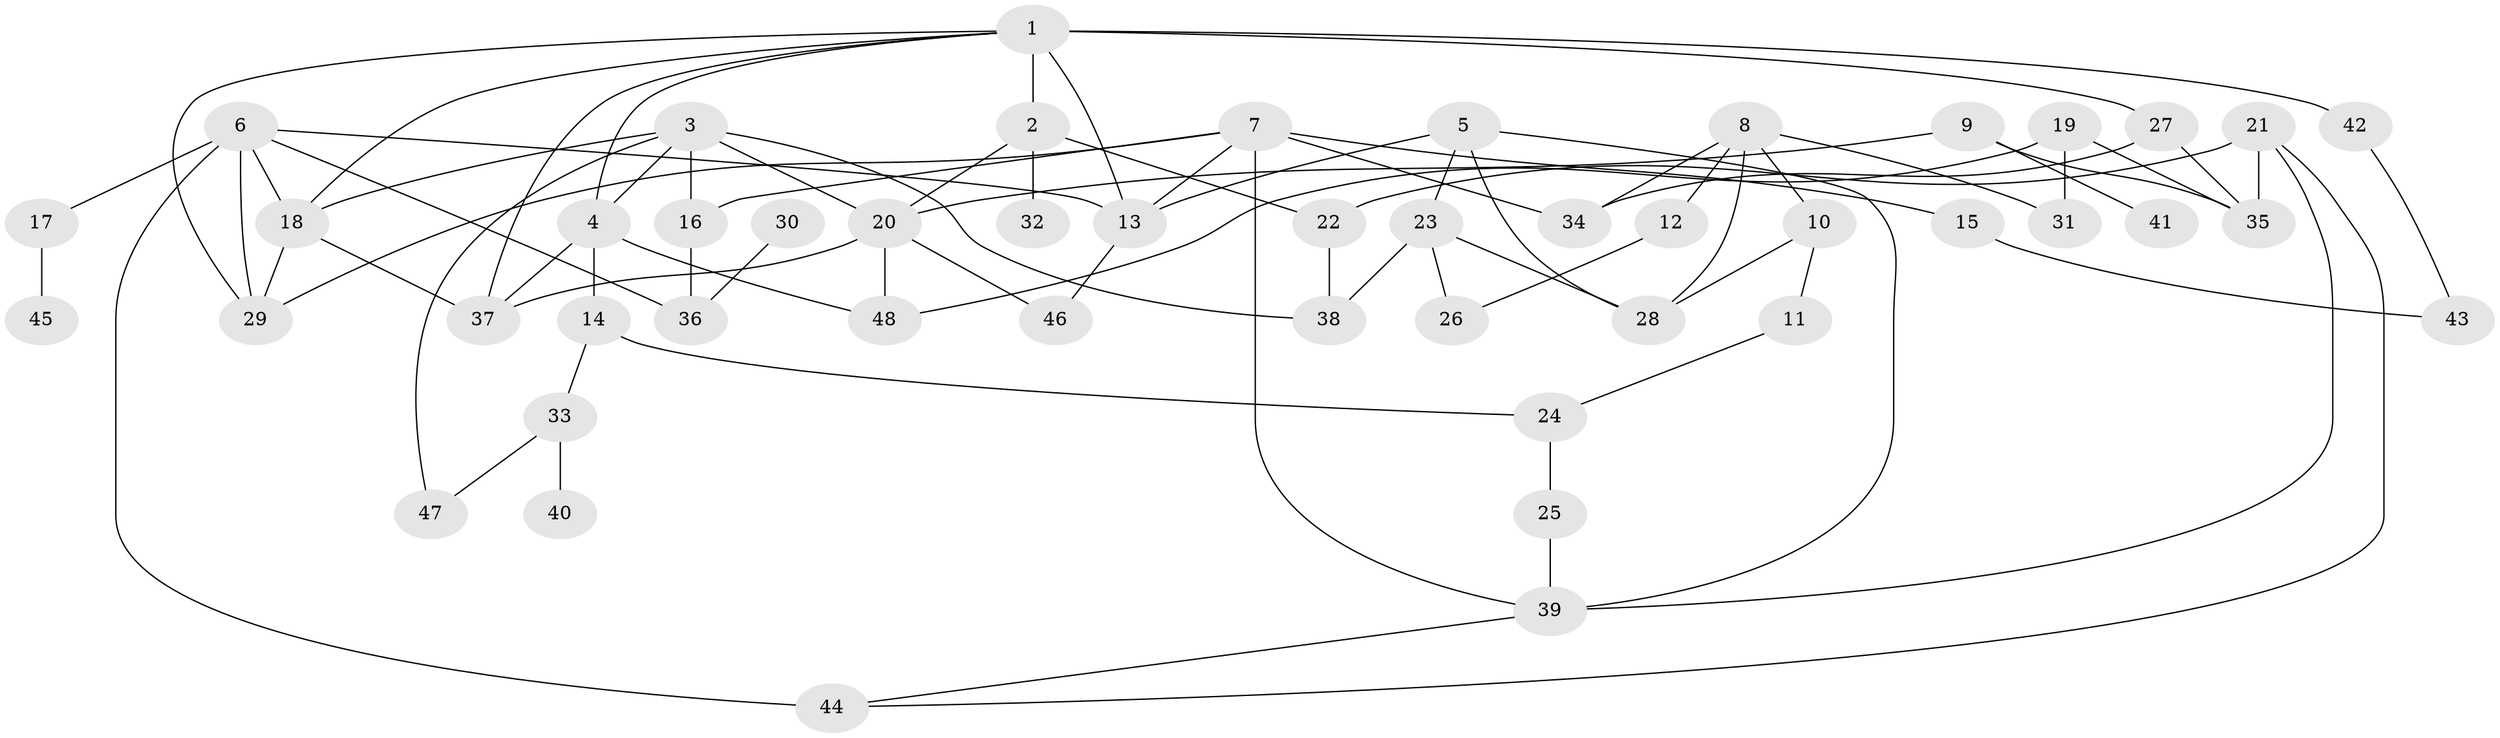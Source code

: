 // original degree distribution, {6: 0.042105263157894736, 7: 0.010526315789473684, 4: 0.1368421052631579, 5: 0.06315789473684211, 2: 0.35789473684210527, 3: 0.23157894736842105, 1: 0.15789473684210525}
// Generated by graph-tools (version 1.1) at 2025/36/03/04/25 23:36:03]
// undirected, 48 vertices, 79 edges
graph export_dot {
  node [color=gray90,style=filled];
  1;
  2;
  3;
  4;
  5;
  6;
  7;
  8;
  9;
  10;
  11;
  12;
  13;
  14;
  15;
  16;
  17;
  18;
  19;
  20;
  21;
  22;
  23;
  24;
  25;
  26;
  27;
  28;
  29;
  30;
  31;
  32;
  33;
  34;
  35;
  36;
  37;
  38;
  39;
  40;
  41;
  42;
  43;
  44;
  45;
  46;
  47;
  48;
  1 -- 2 [weight=1.0];
  1 -- 4 [weight=1.0];
  1 -- 13 [weight=1.0];
  1 -- 18 [weight=1.0];
  1 -- 27 [weight=1.0];
  1 -- 29 [weight=1.0];
  1 -- 37 [weight=1.0];
  1 -- 42 [weight=2.0];
  2 -- 20 [weight=1.0];
  2 -- 22 [weight=1.0];
  2 -- 32 [weight=1.0];
  3 -- 4 [weight=1.0];
  3 -- 16 [weight=1.0];
  3 -- 18 [weight=1.0];
  3 -- 20 [weight=1.0];
  3 -- 38 [weight=2.0];
  3 -- 47 [weight=1.0];
  4 -- 14 [weight=2.0];
  4 -- 37 [weight=1.0];
  4 -- 48 [weight=1.0];
  5 -- 13 [weight=1.0];
  5 -- 23 [weight=1.0];
  5 -- 28 [weight=1.0];
  5 -- 39 [weight=1.0];
  6 -- 13 [weight=1.0];
  6 -- 17 [weight=1.0];
  6 -- 18 [weight=1.0];
  6 -- 29 [weight=1.0];
  6 -- 36 [weight=1.0];
  6 -- 44 [weight=2.0];
  7 -- 13 [weight=1.0];
  7 -- 15 [weight=2.0];
  7 -- 16 [weight=1.0];
  7 -- 29 [weight=1.0];
  7 -- 34 [weight=1.0];
  7 -- 39 [weight=1.0];
  8 -- 10 [weight=1.0];
  8 -- 12 [weight=1.0];
  8 -- 28 [weight=1.0];
  8 -- 31 [weight=1.0];
  8 -- 34 [weight=1.0];
  9 -- 20 [weight=1.0];
  9 -- 35 [weight=1.0];
  9 -- 41 [weight=1.0];
  10 -- 11 [weight=1.0];
  10 -- 28 [weight=1.0];
  11 -- 24 [weight=1.0];
  12 -- 26 [weight=1.0];
  13 -- 46 [weight=1.0];
  14 -- 24 [weight=1.0];
  14 -- 33 [weight=1.0];
  15 -- 43 [weight=1.0];
  16 -- 36 [weight=1.0];
  17 -- 45 [weight=1.0];
  18 -- 29 [weight=1.0];
  18 -- 37 [weight=1.0];
  19 -- 31 [weight=1.0];
  19 -- 35 [weight=1.0];
  19 -- 48 [weight=1.0];
  20 -- 37 [weight=1.0];
  20 -- 46 [weight=1.0];
  20 -- 48 [weight=1.0];
  21 -- 22 [weight=1.0];
  21 -- 35 [weight=1.0];
  21 -- 39 [weight=1.0];
  21 -- 44 [weight=1.0];
  22 -- 38 [weight=1.0];
  23 -- 26 [weight=1.0];
  23 -- 28 [weight=1.0];
  23 -- 38 [weight=1.0];
  24 -- 25 [weight=1.0];
  25 -- 39 [weight=1.0];
  27 -- 34 [weight=1.0];
  27 -- 35 [weight=1.0];
  30 -- 36 [weight=1.0];
  33 -- 40 [weight=1.0];
  33 -- 47 [weight=1.0];
  39 -- 44 [weight=1.0];
  42 -- 43 [weight=1.0];
}

